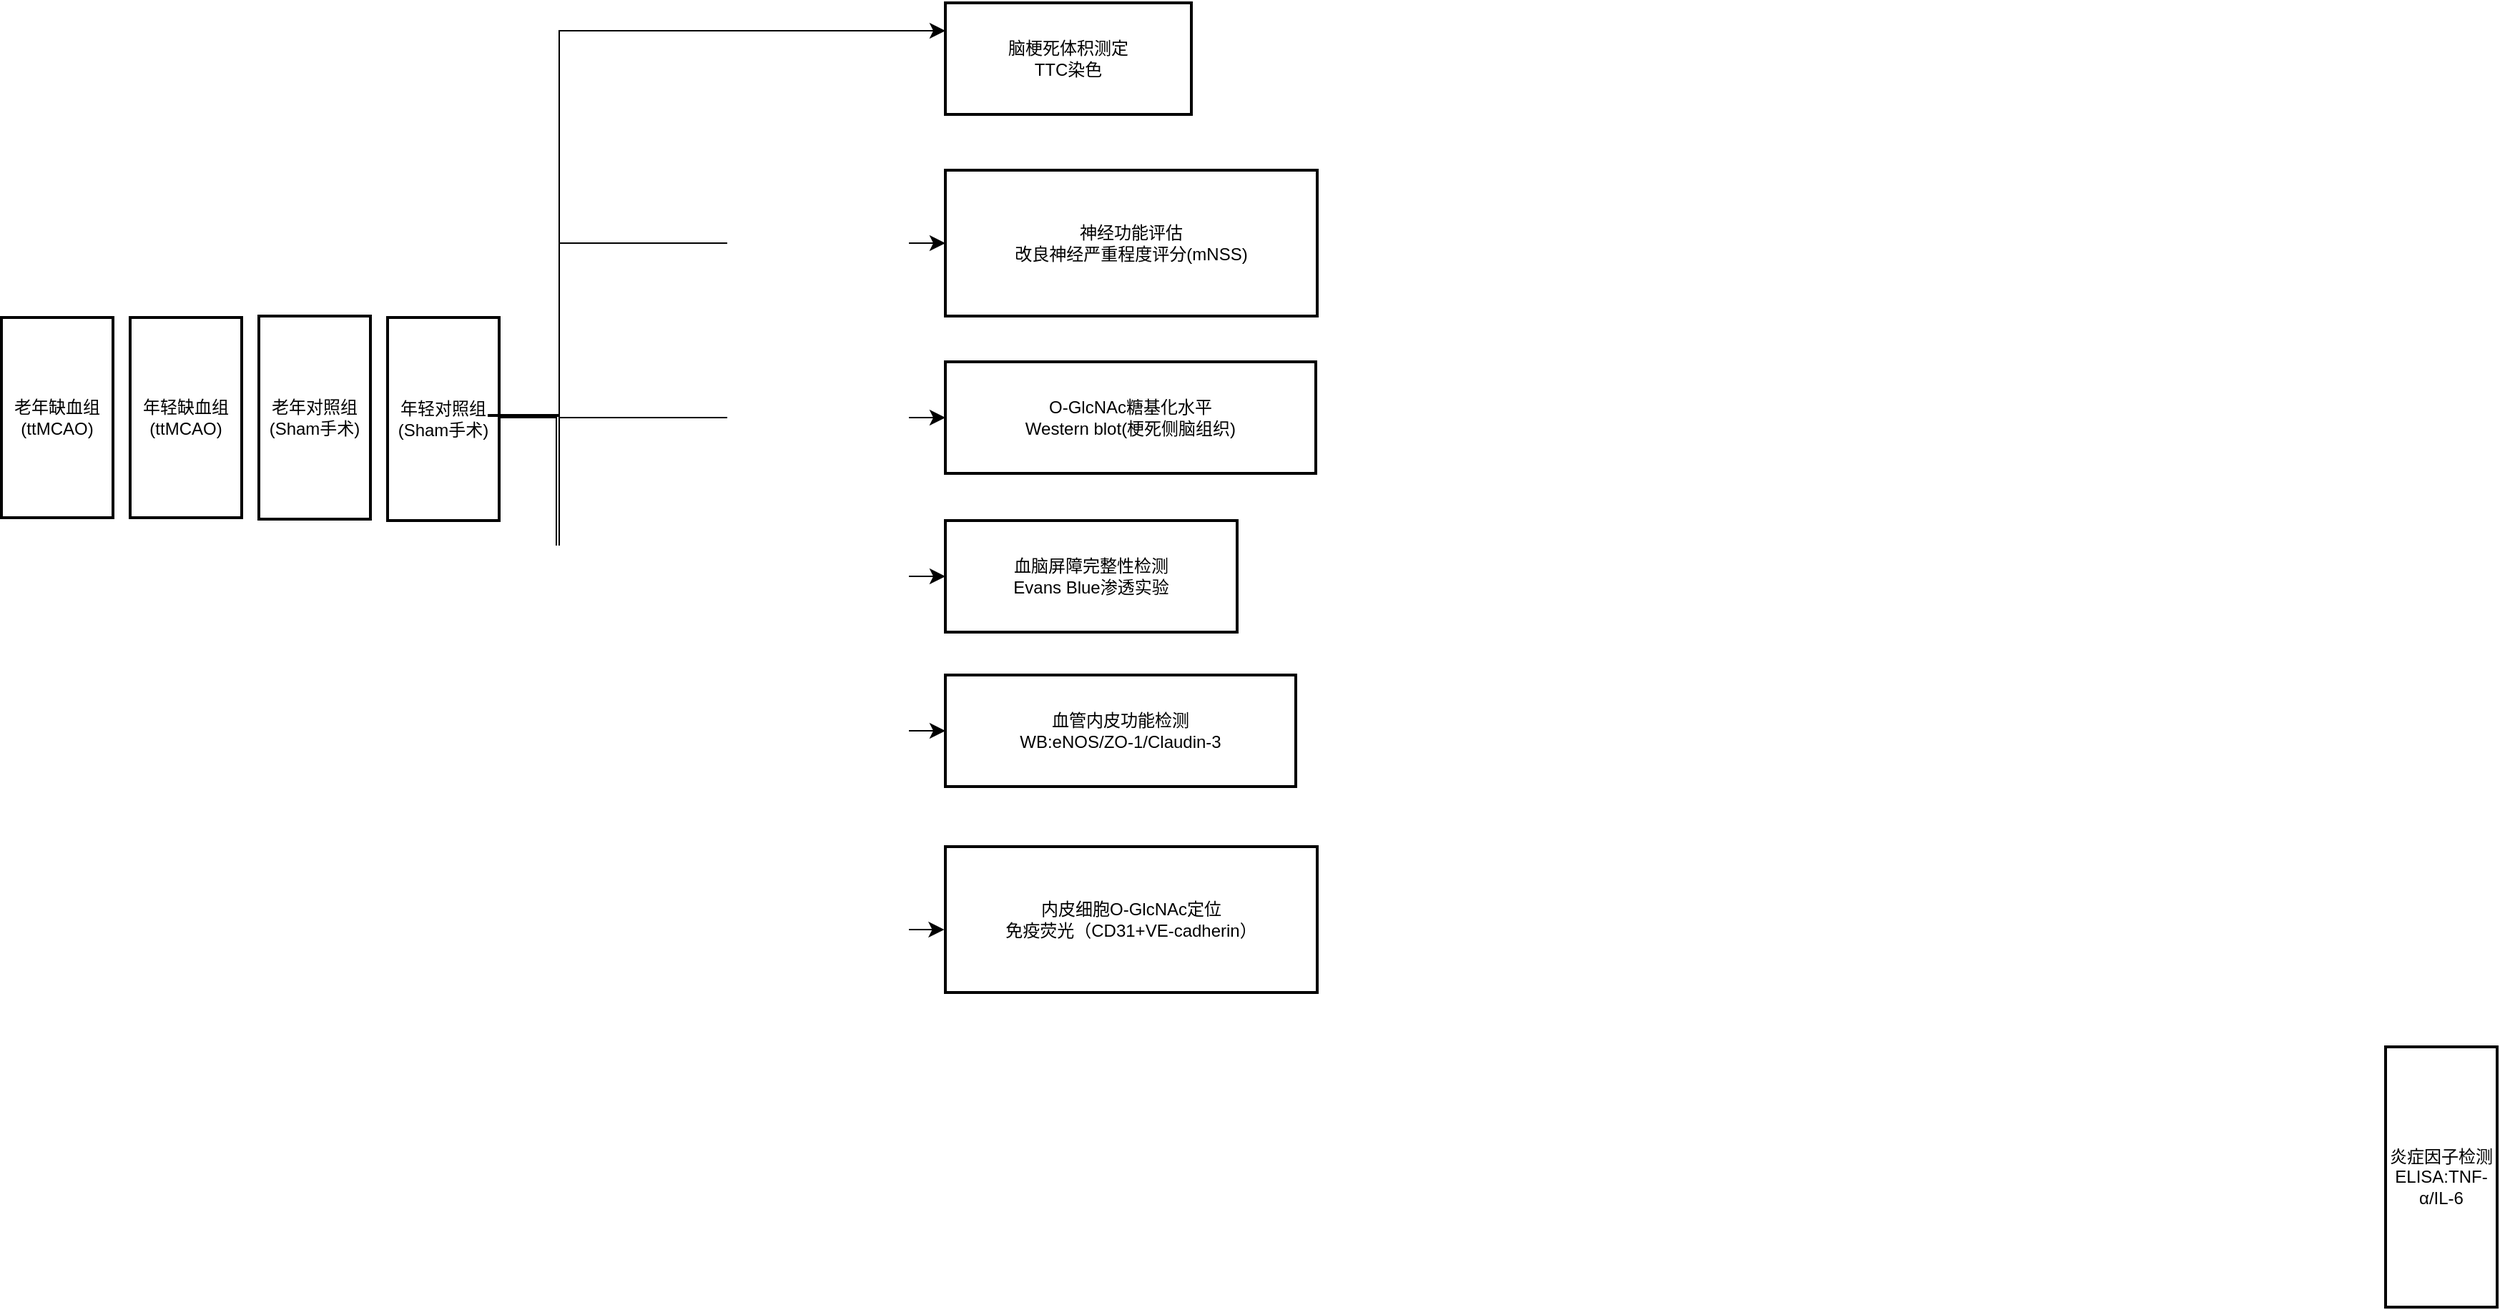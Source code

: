 <mxfile version="26.0.16">
  <diagram name="第 1 页" id="xFfsTyWotrYMLV9bJrBI">
    <mxGraphModel dx="1042" dy="539" grid="1" gridSize="10" guides="1" tooltips="1" connect="1" arrows="1" fold="1" page="1" pageScale="1" pageWidth="827" pageHeight="1169" math="0" shadow="0">
      <root>
        <mxCell id="0" />
        <mxCell id="1" parent="0" />
        <mxCell id="ZdD5bpX7GYeLZ1ydD8iu-57" value="老年对照组&#xa;(Sham手术)" style="whiteSpace=wrap;strokeWidth=2;direction=south;" vertex="1" parent="1">
          <mxGeometry x="390" y="249" width="78" height="142" as="geometry" />
        </mxCell>
        <mxCell id="ZdD5bpX7GYeLZ1ydD8iu-58" value="年轻对照组&#xa;(Sham手术)" style="whiteSpace=wrap;strokeWidth=2;direction=south;" vertex="1" parent="1">
          <mxGeometry x="480" y="250" width="78" height="142" as="geometry" />
        </mxCell>
        <mxCell id="ZdD5bpX7GYeLZ1ydD8iu-59" value="老年缺血组&#xa;(ttMCAO)" style="whiteSpace=wrap;strokeWidth=2;direction=south;" vertex="1" parent="1">
          <mxGeometry x="210" y="250" width="78" height="140" as="geometry" />
        </mxCell>
        <mxCell id="ZdD5bpX7GYeLZ1ydD8iu-60" value="年轻缺血组&#xa;(ttMCAO)" style="whiteSpace=wrap;strokeWidth=2;direction=south;" vertex="1" parent="1">
          <mxGeometry x="300" y="250" width="78" height="140" as="geometry" />
        </mxCell>
        <mxCell id="ZdD5bpX7GYeLZ1ydD8iu-64" value="神经功能评估&#xa;改良神经严重程度评分(mNSS)" style="whiteSpace=wrap;strokeWidth=2;direction=west;" vertex="1" parent="1">
          <mxGeometry x="870" y="147" width="260" height="102" as="geometry" />
        </mxCell>
        <mxCell id="ZdD5bpX7GYeLZ1ydD8iu-65" value="脑梗死体积测定&#xa;TTC染色" style="whiteSpace=wrap;strokeWidth=2;direction=west;" vertex="1" parent="1">
          <mxGeometry x="870" y="30" width="172" height="78" as="geometry" />
        </mxCell>
        <mxCell id="ZdD5bpX7GYeLZ1ydD8iu-66" value="血脑屏障完整性检测&#xa;Evans Blue渗透实验" style="whiteSpace=wrap;strokeWidth=2;direction=west;" vertex="1" parent="1">
          <mxGeometry x="870" y="392" width="204" height="78" as="geometry" />
        </mxCell>
        <mxCell id="ZdD5bpX7GYeLZ1ydD8iu-67" value="O-GlcNAc糖基化水平&#xa;Western blot(梗死侧脑组织)" style="whiteSpace=wrap;strokeWidth=2;direction=west;" vertex="1" parent="1">
          <mxGeometry x="870" y="281" width="259" height="78" as="geometry" />
        </mxCell>
        <mxCell id="ZdD5bpX7GYeLZ1ydD8iu-68" value="血管内皮功能检测&#xa;WB:eNOS/ZO-1/Claudin-3" style="whiteSpace=wrap;strokeWidth=2;direction=west;" vertex="1" parent="1">
          <mxGeometry x="870" y="500" width="245" height="78" as="geometry" />
        </mxCell>
        <mxCell id="ZdD5bpX7GYeLZ1ydD8iu-69" value="内皮细胞O-GlcNAc定位&#xa;免疫荧光（CD31+VE-cadherin）" style="whiteSpace=wrap;strokeWidth=2;direction=west;" vertex="1" parent="1">
          <mxGeometry x="870" y="620" width="260" height="102" as="geometry" />
        </mxCell>
        <mxCell id="ZdD5bpX7GYeLZ1ydD8iu-70" value="炎症因子检测&#xa;ELISA:TNF-α/IL-6" style="whiteSpace=wrap;strokeWidth=2;direction=south;" vertex="1" parent="1">
          <mxGeometry x="1877" y="760" width="78" height="182" as="geometry" />
        </mxCell>
        <mxCell id="ZdD5bpX7GYeLZ1ydD8iu-110" value="" style="edgeStyle=elbowEdgeStyle;elbow=horizontal;endArrow=classic;html=1;curved=0;rounded=0;endSize=8;startSize=8;entryX=1;entryY=0.75;entryDx=0;entryDy=0;" edge="1" parent="1" target="ZdD5bpX7GYeLZ1ydD8iu-65">
          <mxGeometry width="50" height="50" relative="1" as="geometry">
            <mxPoint x="550" y="317.97" as="sourcePoint" />
            <mxPoint x="861.548" y="119.996" as="targetPoint" />
            <Array as="points">
              <mxPoint x="600" y="220" />
            </Array>
          </mxGeometry>
        </mxCell>
        <mxCell id="ZdD5bpX7GYeLZ1ydD8iu-111" value="" style="edgeStyle=elbowEdgeStyle;elbow=horizontal;endArrow=classic;html=1;curved=0;rounded=0;endSize=8;startSize=8;entryX=1;entryY=0.5;entryDx=0;entryDy=0;" edge="1" parent="1" target="ZdD5bpX7GYeLZ1ydD8iu-64">
          <mxGeometry width="50" height="50" relative="1" as="geometry">
            <mxPoint x="558" y="318.43" as="sourcePoint" />
            <mxPoint x="869.56" y="249.996" as="targetPoint" />
            <Array as="points">
              <mxPoint x="600" y="240" />
              <mxPoint x="658" y="338.43" />
            </Array>
          </mxGeometry>
        </mxCell>
        <mxCell id="ZdD5bpX7GYeLZ1ydD8iu-112" value="" style="edgeStyle=elbowEdgeStyle;elbow=horizontal;endArrow=classic;html=1;curved=0;rounded=0;endSize=8;startSize=8;entryX=1;entryY=0.5;entryDx=0;entryDy=0;" edge="1" parent="1" target="ZdD5bpX7GYeLZ1ydD8iu-67">
          <mxGeometry width="50" height="50" relative="1" as="geometry">
            <mxPoint x="560" y="319" as="sourcePoint" />
            <mxPoint x="870" y="359" as="targetPoint" />
            <Array as="points">
              <mxPoint x="600" y="340" />
            </Array>
          </mxGeometry>
        </mxCell>
        <mxCell id="ZdD5bpX7GYeLZ1ydD8iu-113" value="" style="edgeStyle=elbowEdgeStyle;elbow=horizontal;endArrow=classic;html=1;curved=0;rounded=0;endSize=8;startSize=8;entryX=1;entryY=0.5;entryDx=0;entryDy=0;" edge="1" parent="1" target="ZdD5bpX7GYeLZ1ydD8iu-68">
          <mxGeometry width="50" height="50" relative="1" as="geometry">
            <mxPoint x="558" y="319" as="sourcePoint" />
            <mxPoint x="868" y="431" as="targetPoint" />
            <Array as="points">
              <mxPoint x="598" y="339" />
            </Array>
          </mxGeometry>
        </mxCell>
        <mxCell id="ZdD5bpX7GYeLZ1ydD8iu-114" value="" style="edgeStyle=elbowEdgeStyle;elbow=horizontal;endArrow=classic;html=1;curved=0;rounded=0;endSize=8;startSize=8;entryX=1;entryY=0.5;entryDx=0;entryDy=0;" edge="1" parent="1" target="ZdD5bpX7GYeLZ1ydD8iu-66">
          <mxGeometry width="50" height="50" relative="1" as="geometry">
            <mxPoint x="550" y="319" as="sourcePoint" />
            <mxPoint x="860" y="578" as="targetPoint" />
            <Array as="points">
              <mxPoint x="600" y="380" />
            </Array>
          </mxGeometry>
        </mxCell>
        <mxCell id="ZdD5bpX7GYeLZ1ydD8iu-120" value="" style="edgeStyle=elbowEdgeStyle;elbow=horizontal;endArrow=classic;html=1;curved=0;rounded=0;endSize=8;startSize=8;entryX=1.003;entryY=0.431;entryDx=0;entryDy=0;entryPerimeter=0;" edge="1" parent="1" target="ZdD5bpX7GYeLZ1ydD8iu-69">
          <mxGeometry width="50" height="50" relative="1" as="geometry">
            <mxPoint x="558" y="320" as="sourcePoint" />
            <mxPoint x="608" y="270" as="targetPoint" />
            <Array as="points">
              <mxPoint x="598" y="90" />
            </Array>
          </mxGeometry>
        </mxCell>
      </root>
    </mxGraphModel>
  </diagram>
</mxfile>

